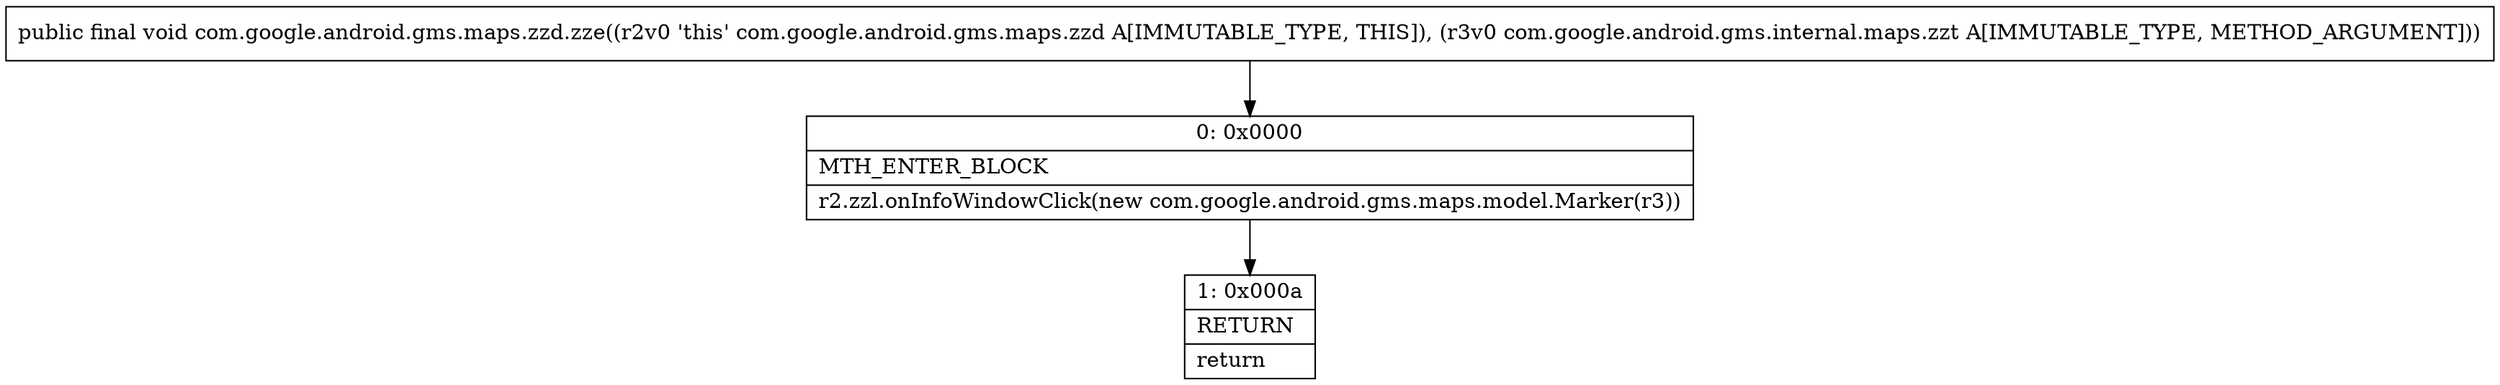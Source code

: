 digraph "CFG forcom.google.android.gms.maps.zzd.zze(Lcom\/google\/android\/gms\/internal\/maps\/zzt;)V" {
Node_0 [shape=record,label="{0\:\ 0x0000|MTH_ENTER_BLOCK\l|r2.zzl.onInfoWindowClick(new com.google.android.gms.maps.model.Marker(r3))\l}"];
Node_1 [shape=record,label="{1\:\ 0x000a|RETURN\l|return\l}"];
MethodNode[shape=record,label="{public final void com.google.android.gms.maps.zzd.zze((r2v0 'this' com.google.android.gms.maps.zzd A[IMMUTABLE_TYPE, THIS]), (r3v0 com.google.android.gms.internal.maps.zzt A[IMMUTABLE_TYPE, METHOD_ARGUMENT])) }"];
MethodNode -> Node_0;
Node_0 -> Node_1;
}

